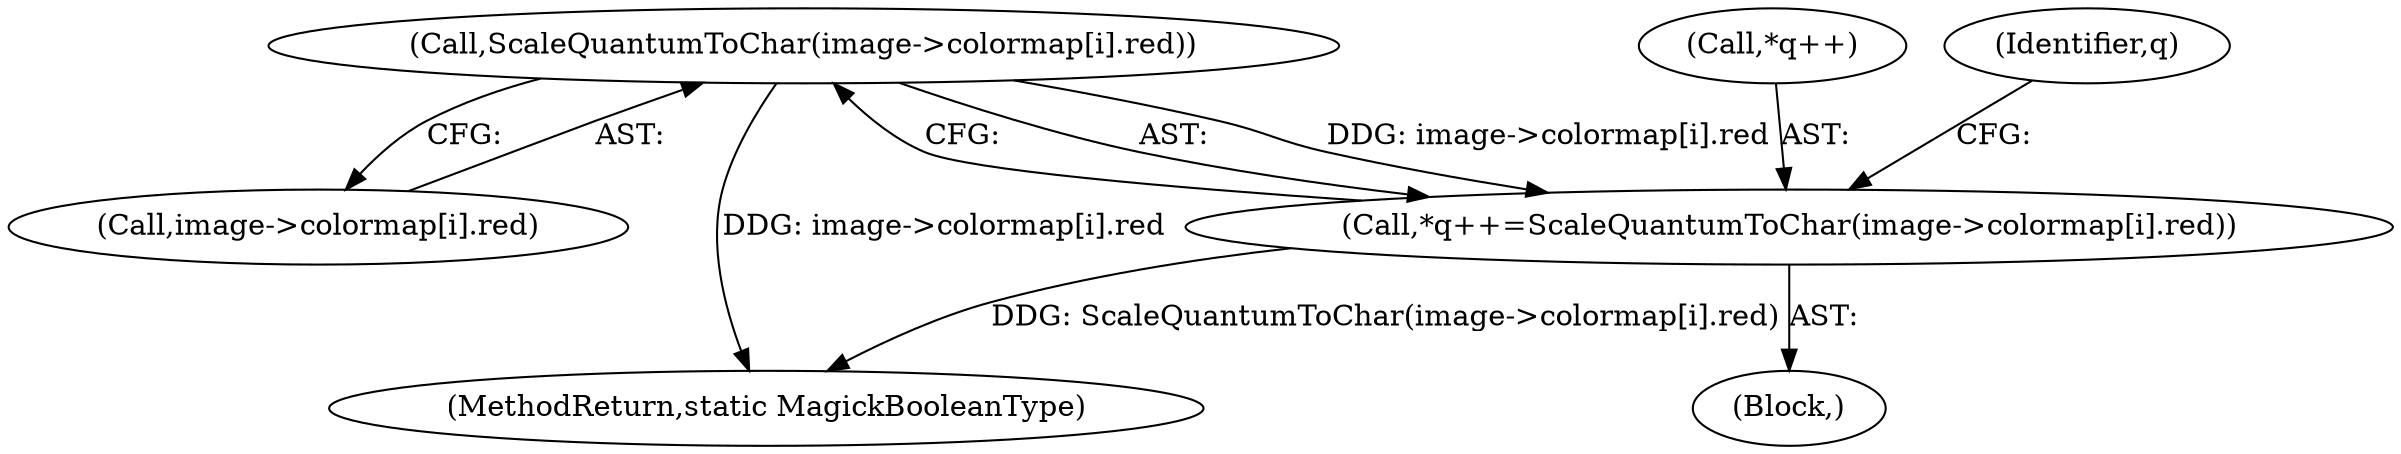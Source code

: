 digraph "0_ImageMagick_560e6e512961008938aa1d1b9aab06347b1c8f9b@array" {
"1000606" [label="(Call,ScaleQuantumToChar(image->colormap[i].red))"];
"1000602" [label="(Call,*q++=ScaleQuantumToChar(image->colormap[i].red))"];
"1000607" [label="(Call,image->colormap[i].red)"];
"1001350" [label="(MethodReturn,static MagickBooleanType)"];
"1000603" [label="(Call,*q++)"];
"1000601" [label="(Block,)"];
"1000606" [label="(Call,ScaleQuantumToChar(image->colormap[i].red))"];
"1000617" [label="(Identifier,q)"];
"1000602" [label="(Call,*q++=ScaleQuantumToChar(image->colormap[i].red))"];
"1000606" -> "1000602"  [label="AST: "];
"1000606" -> "1000607"  [label="CFG: "];
"1000607" -> "1000606"  [label="AST: "];
"1000602" -> "1000606"  [label="CFG: "];
"1000606" -> "1001350"  [label="DDG: image->colormap[i].red"];
"1000606" -> "1000602"  [label="DDG: image->colormap[i].red"];
"1000602" -> "1000601"  [label="AST: "];
"1000603" -> "1000602"  [label="AST: "];
"1000617" -> "1000602"  [label="CFG: "];
"1000602" -> "1001350"  [label="DDG: ScaleQuantumToChar(image->colormap[i].red)"];
}

